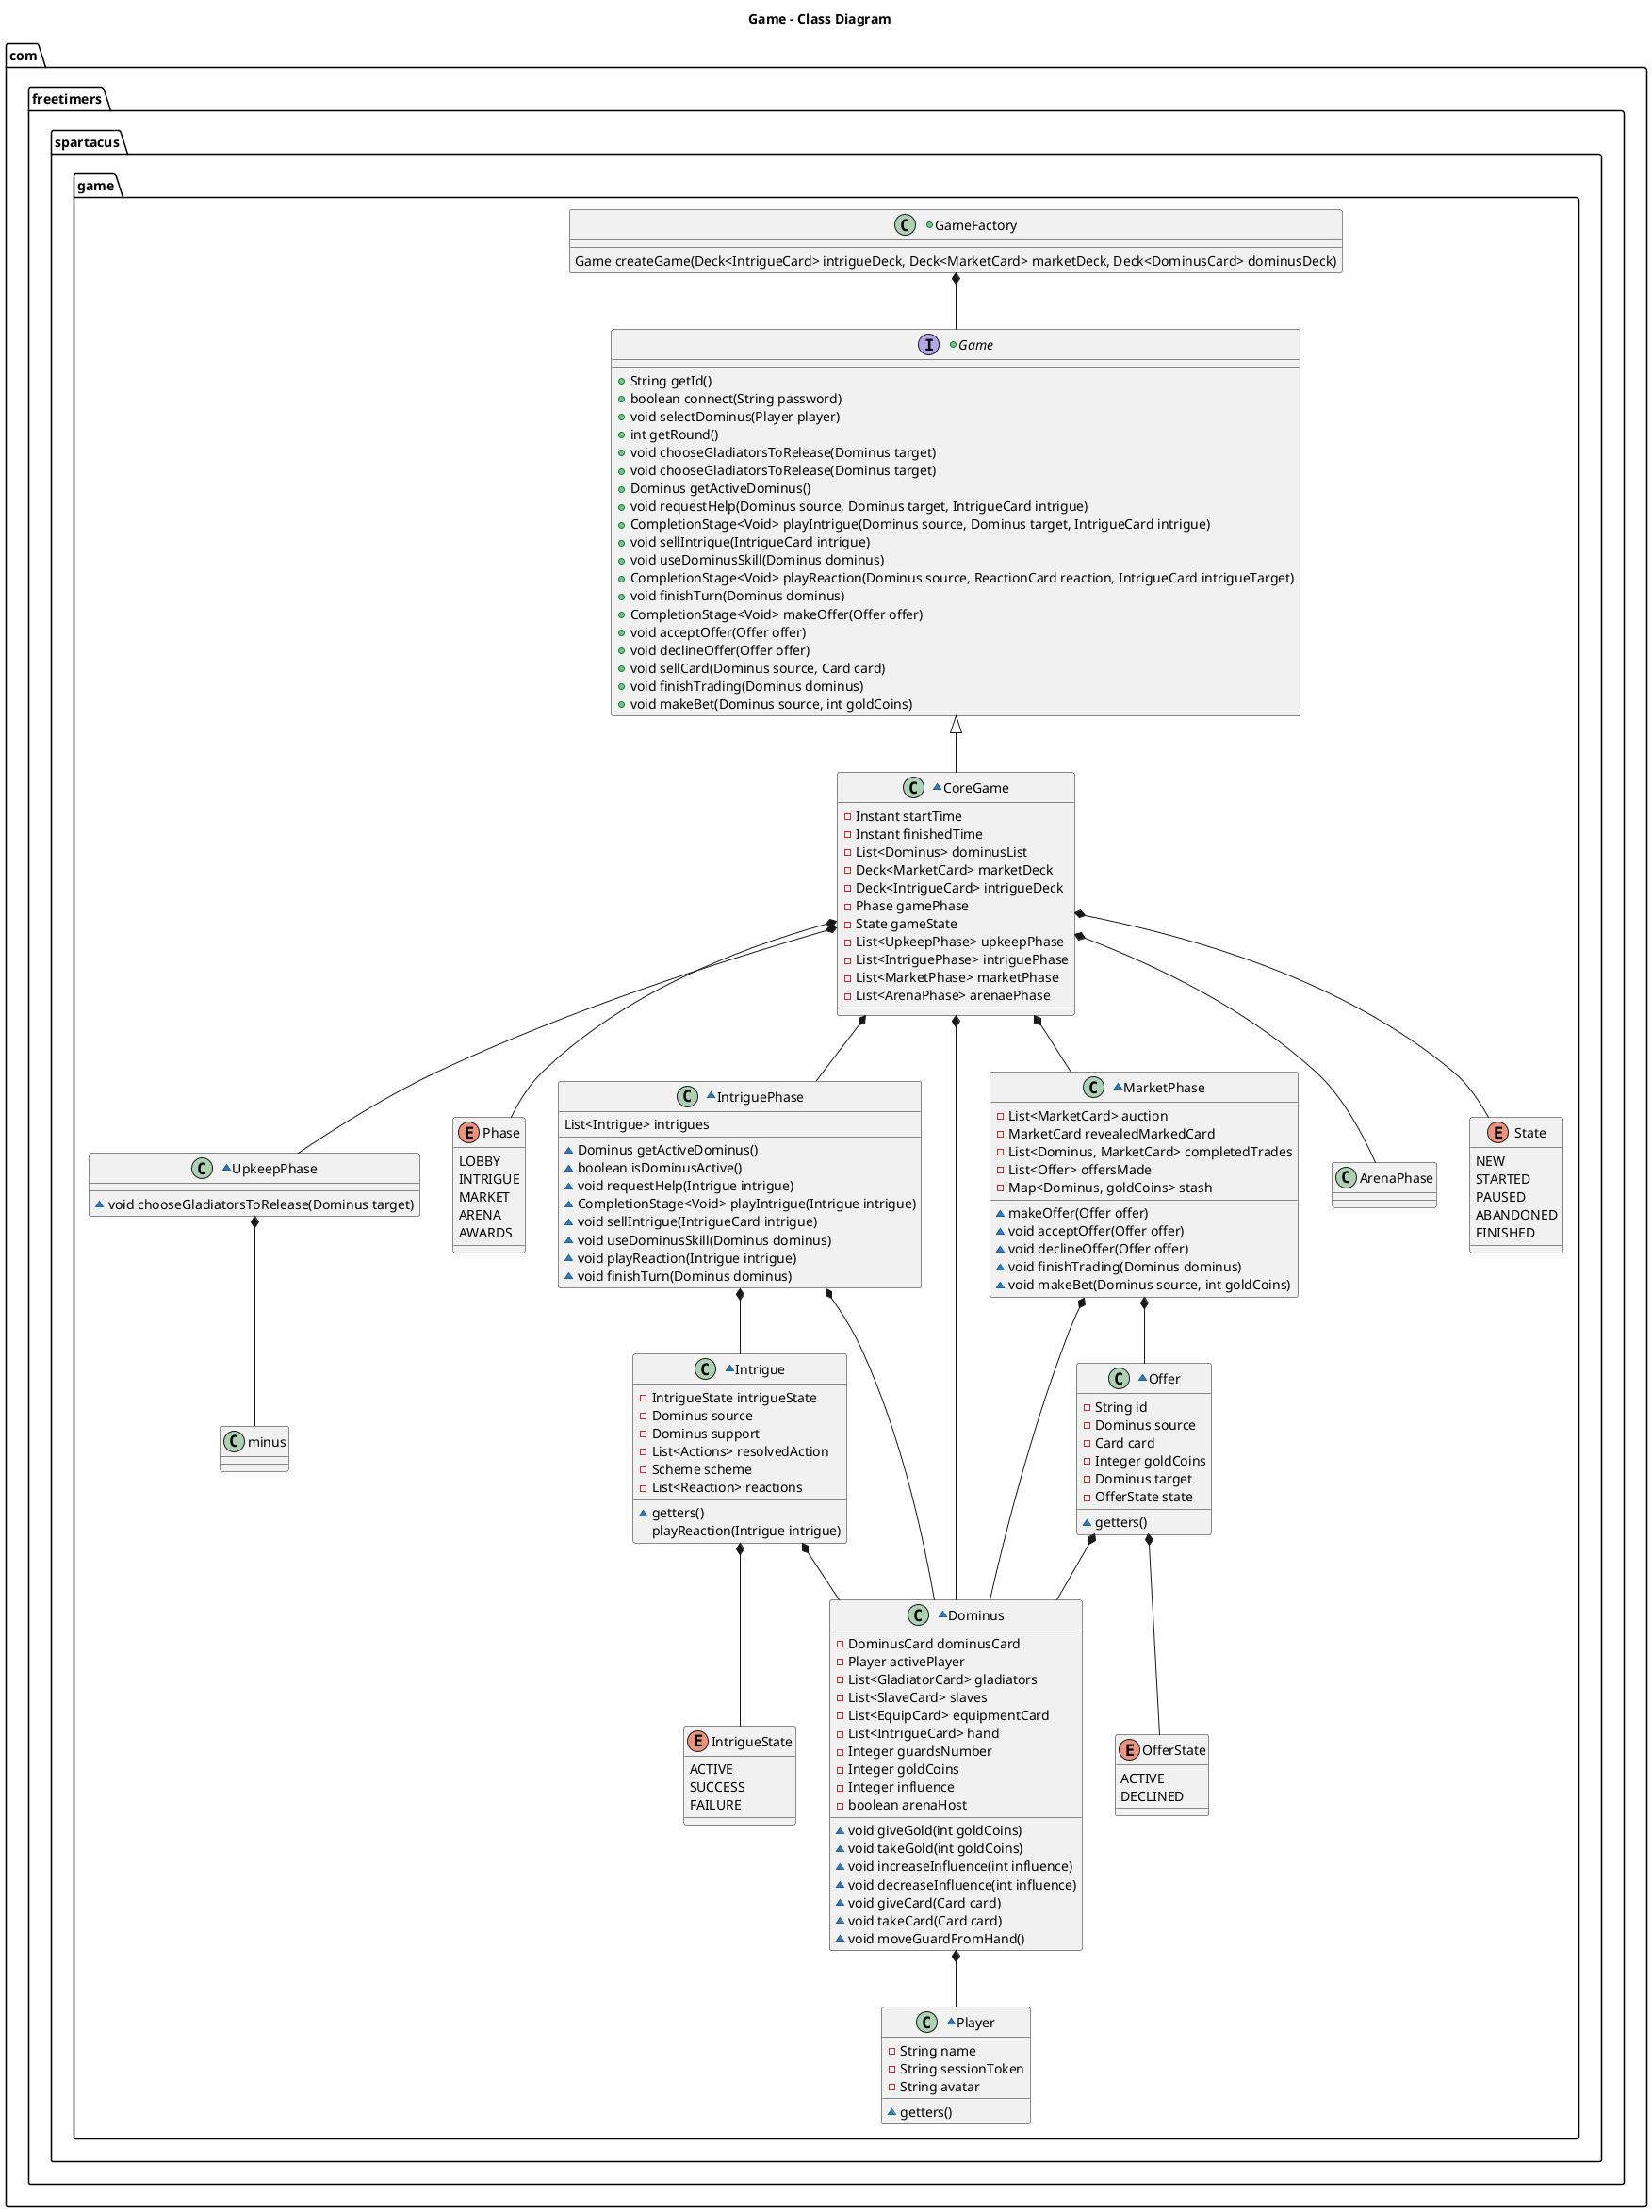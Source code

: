 @startuml

title Game - Class Diagram

package "com.freetimers.spartacus.game"{
    +class GameFactory{
        Game createGame(Deck<IntrigueCard> intrigueDeck, Deck<MarketCard> marketDeck, Deck<DominusCard> dominusDeck)
    }

    GameFactory *-- Game

    +interface Game {
      +String getId()
      +boolean connect(String password)
      +void selectDominus(Player player)
      +int getRound()
    '  Upkeep
      +void chooseGladiatorsToRelease(Dominus target)
    '  Intrigue phase
      +void chooseGladiatorsToRelease(Dominus target)
      +Dominus getActiveDominus()
      +void requestHelp(Dominus source, Dominus target, IntrigueCard intrigue)
      +CompletionStage<Void> playIntrigue(Dominus source, Dominus target, IntrigueCard intrigue)
      +void sellIntrigue(IntrigueCard intrigue)
      +void useDominusSkill(Dominus dominus)
      +CompletionStage<Void> playReaction(Dominus source, ReactionCard reaction, IntrigueCard intrigueTarget)
      +void finishTurn(Dominus dominus)
    '  MarketPhase
      +CompletionStage<Void> makeOffer(Offer offer)
      +void acceptOffer(Offer offer)
      +void declineOffer(Offer offer)
      +void sellCard(Dominus source, Card card)
      +void finishTrading(Dominus dominus)
      +void makeBet(Dominus source, int goldCoins)
    }

    ~class CoreGame extends Game{
      -Instant startTime
      -Instant finishedTime
      -List<Dominus> dominusList
      -Deck<MarketCard> marketDeck
      -Deck<IntrigueCard> intrigueDeck
      -Phase gamePhase
      -State gameState
      -List<UpkeepPhase> upkeepPhase
      -List<IntriguePhase> intriguePhase
      -List<MarketPhase> marketPhase
      -List<ArenaPhase> arenaePhase
    }

    CoreGame *-- Dominus
    CoreGame *-- Phase
    CoreGame *-- UpkeepPhase
    CoreGame *-- IntriguePhase
    CoreGame *-- MarketPhase
    CoreGame *-- ArenaPhase
    CoreGame *-- State

    ~class Dominus{
     -DominusCard dominusCard
     -Player activePlayer
     -List<GladiatorCard> gladiators
     -List<SlaveCard> slaves
     -List<EquipCard> equipmentCard
     -List<IntrigueCard> hand
     -Integer guardsNumber
     -Integer goldCoins
     -Integer influence
     -boolean arenaHost
     ~void giveGold(int goldCoins)
     ~void takeGold(int goldCoins)
     ~void increaseInfluence(int influence)
     ~void decreaseInfluence(int influence)
     ~void giveCard(Card card)
     ~void takeCard(Card card)
     ~void moveGuardFromHand()
    }

    Dominus*--Player

    ~class Player{
     -String name
     -String sessionToken
     -String avatar
     ~getters()
    }

    ~class UpkeepPhase{
      ~void chooseGladiatorsToRelease(Dominus target)
    }

    UpkeepPhase*--Dominus

    ~class IntriguePhase{
     List<Intrigue> intrigues
     ~Dominus getActiveDominus()
     ~boolean isDominusActive()
     ~void requestHelp(Intrigue intrigue)
     ~CompletionStage<Void> playIntrigue(Intrigue intrigue)
     ~void sellIntrigue(IntrigueCard intrigue)
     ~void useDominusSkill(Dominus dominus)
     ~void playReaction(Intrigue intrigue)
     ~void finishTurn(Dominus dominus)
    }

    IntriguePhase*-- Dominus
    IntriguePhase*-- Intrigue

    ~class Intrigue{
      -IntrigueState intrigueState
      -Dominus source
      -Dominus support
      -List<Actions> resolvedAction
      -Scheme scheme
      -List<Reaction> reactions
      ~getters()
      playReaction(Intrigue intrigue)
    }

    Intrigue *-- IntrigueState
    Intrigue *-- Dominus

    ~class MarketPhase{
        -List<MarketCard> auction
        -MarketCard revealedMarkedCard
        -List<Dominus, MarketCard> completedTrades
        -List<Offer> offersMade
        -Map<Dominus, goldCoins> stash
        ~makeOffer(Offer offer)
        ~void acceptOffer(Offer offer)
        ~void declineOffer(Offer offer)
        ~void finishTrading(Dominus dominus)
        ~void makeBet(Dominus source, int goldCoins)
    }

    MarketPhase *-- Dominus
    MarketPhase *-- Offer

    ~class Offer{
        -String id
        -Dominus source
        -Card card
        -Integer goldCoins
        -Dominus target
        -OfferState state
        ~getters()
    }

    Offer *-- OfferState
    Offer *-- Dominus

    enum IntrigueState{
        ACTIVE
        SUCCESS
        FAILURE
    }
    enum OfferState{
        ACTIVE
        DECLINED
    }

    enum State{
        NEW
        STARTED
        PAUSED
        ABANDONED
        FINISHED
    }

    enum Phase{
        LOBBY
        INTRIGUE
        MARKET
        ARENA
        AWARDS
    }
}
@enduml